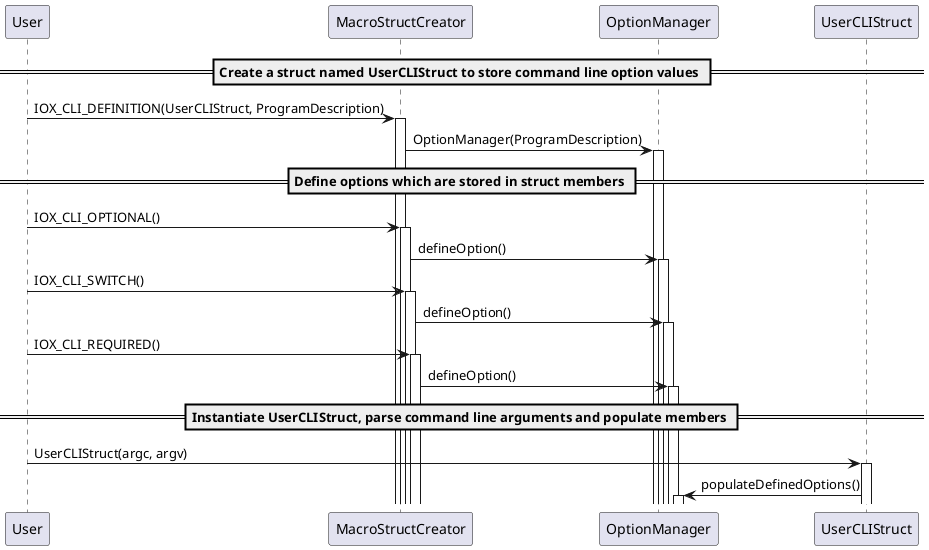 @startuml

== Create a struct named UserCLIStruct to store command line option values ==

User -> MacroStructCreator ++ : IOX_CLI_DEFINITION(UserCLIStruct, ProgramDescription)
MacroStructCreator -> OptionManager ++ : OptionManager(ProgramDescription)

== Define options which are stored in struct members ==

User -> MacroStructCreator ++ : IOX_CLI_OPTIONAL()
MacroStructCreator -> OptionManager ++ : defineOption()

User -> MacroStructCreator ++ : IOX_CLI_SWITCH()
MacroStructCreator -> OptionManager ++ : defineOption()

User -> MacroStructCreator ++ : IOX_CLI_REQUIRED()
MacroStructCreator -> OptionManager ++ : defineOption()

== Instantiate UserCLIStruct, parse command line arguments and populate members ==

User -> UserCLIStruct ++ : UserCLIStruct(argc, argv)
UserCLIStruct -> OptionManager ++ : populateDefinedOptions()

@enduml
